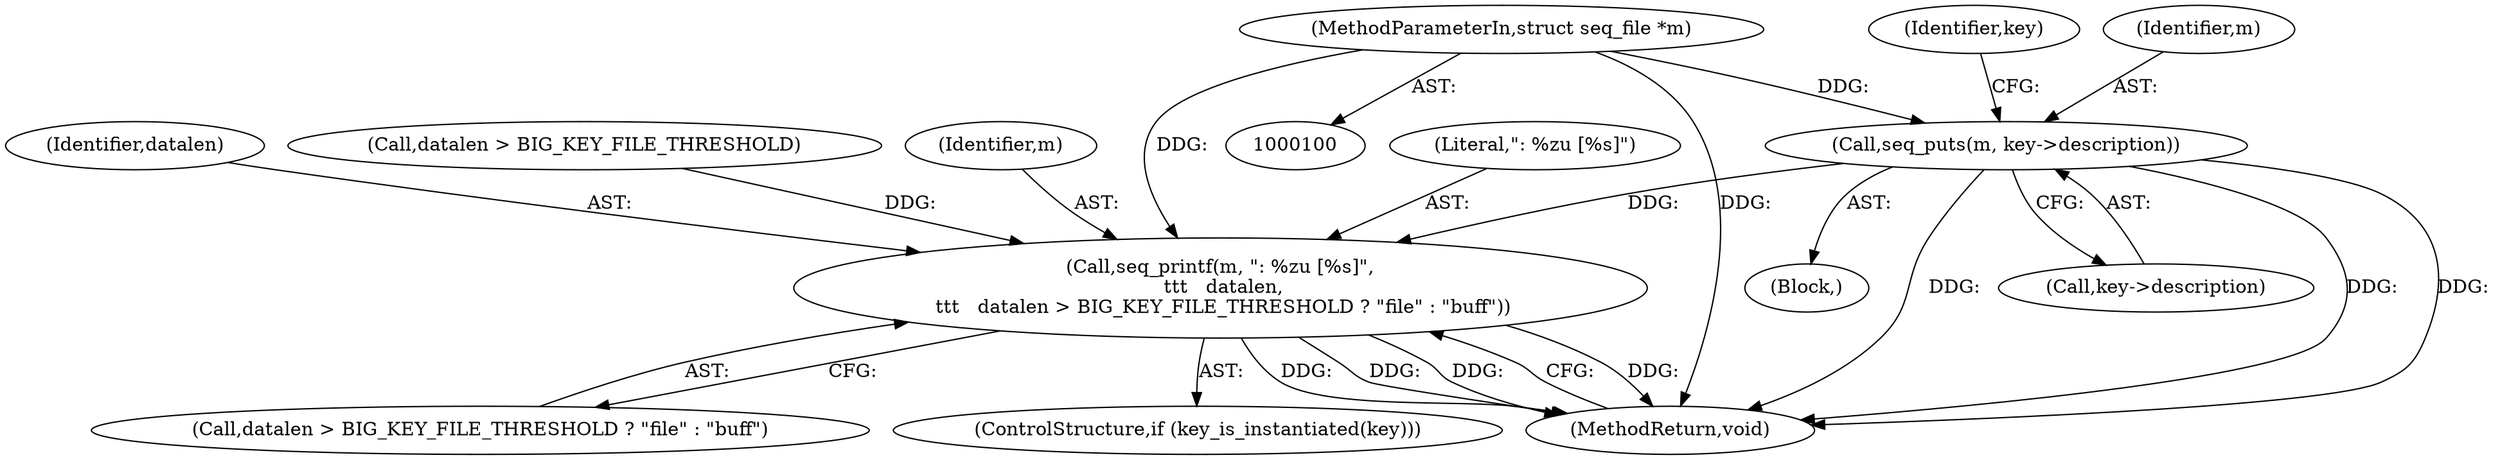 digraph "0_linux_363b02dab09b3226f3bd1420dad9c72b79a42a76_0@pointer" {
"1000102" [label="(MethodParameterIn,struct seq_file *m)"];
"1000116" [label="(Call,seq_puts(m, key->description))"];
"1000124" [label="(Call,seq_printf(m, \": %zu [%s]\",\n \t\t\t   datalen,\n \t\t\t   datalen > BIG_KEY_FILE_THRESHOLD ? \"file\" : \"buff\"))"];
"1000126" [label="(Literal,\": %zu [%s]\")"];
"1000121" [label="(ControlStructure,if (key_is_instantiated(key)))"];
"1000117" [label="(Identifier,m)"];
"1000123" [label="(Identifier,key)"];
"1000134" [label="(MethodReturn,void)"];
"1000124" [label="(Call,seq_printf(m, \": %zu [%s]\",\n \t\t\t   datalen,\n \t\t\t   datalen > BIG_KEY_FILE_THRESHOLD ? \"file\" : \"buff\"))"];
"1000125" [label="(Identifier,m)"];
"1000116" [label="(Call,seq_puts(m, key->description))"];
"1000127" [label="(Identifier,datalen)"];
"1000118" [label="(Call,key->description)"];
"1000102" [label="(MethodParameterIn,struct seq_file *m)"];
"1000103" [label="(Block,)"];
"1000129" [label="(Call,datalen > BIG_KEY_FILE_THRESHOLD)"];
"1000128" [label="(Call,datalen > BIG_KEY_FILE_THRESHOLD ? \"file\" : \"buff\")"];
"1000102" -> "1000100"  [label="AST: "];
"1000102" -> "1000134"  [label="DDG: "];
"1000102" -> "1000116"  [label="DDG: "];
"1000102" -> "1000124"  [label="DDG: "];
"1000116" -> "1000103"  [label="AST: "];
"1000116" -> "1000118"  [label="CFG: "];
"1000117" -> "1000116"  [label="AST: "];
"1000118" -> "1000116"  [label="AST: "];
"1000123" -> "1000116"  [label="CFG: "];
"1000116" -> "1000134"  [label="DDG: "];
"1000116" -> "1000134"  [label="DDG: "];
"1000116" -> "1000134"  [label="DDG: "];
"1000116" -> "1000124"  [label="DDG: "];
"1000124" -> "1000121"  [label="AST: "];
"1000124" -> "1000128"  [label="CFG: "];
"1000125" -> "1000124"  [label="AST: "];
"1000126" -> "1000124"  [label="AST: "];
"1000127" -> "1000124"  [label="AST: "];
"1000128" -> "1000124"  [label="AST: "];
"1000134" -> "1000124"  [label="CFG: "];
"1000124" -> "1000134"  [label="DDG: "];
"1000124" -> "1000134"  [label="DDG: "];
"1000124" -> "1000134"  [label="DDG: "];
"1000124" -> "1000134"  [label="DDG: "];
"1000129" -> "1000124"  [label="DDG: "];
}
